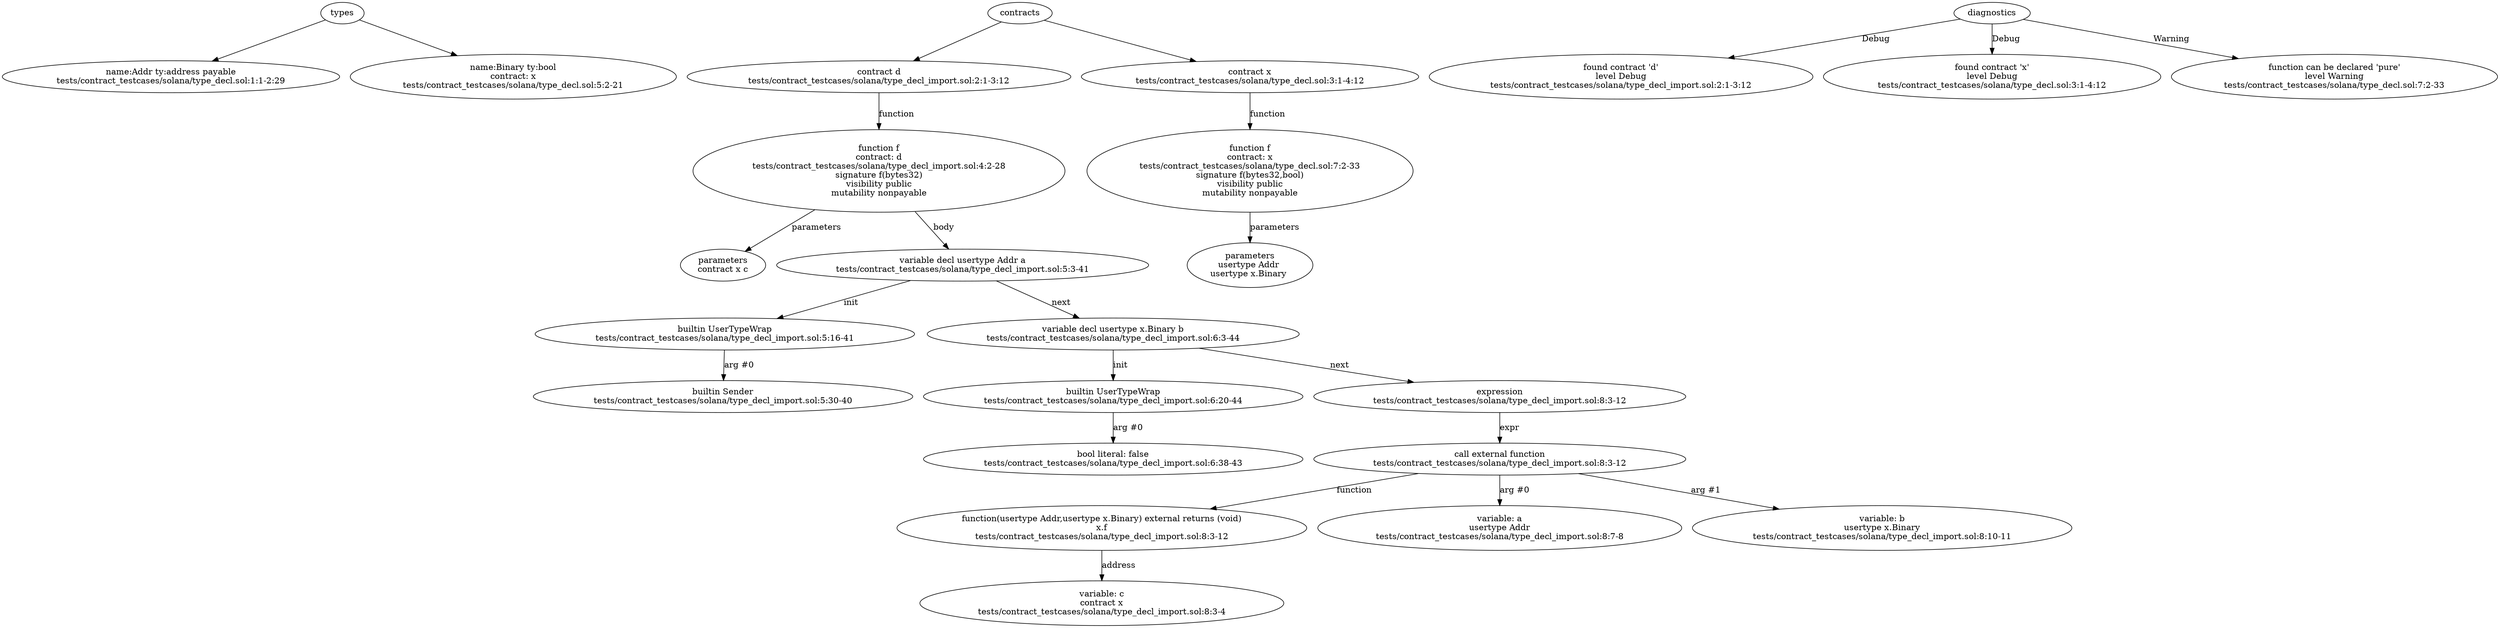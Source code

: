 strict digraph "tests/contract_testcases/solana/type_decl_import.sol" {
	Addr [label="name:Addr ty:address payable\ntests/contract_testcases/solana/type_decl.sol:1:1-2:29"]
	Binary [label="name:Binary ty:bool\ncontract: x\ntests/contract_testcases/solana/type_decl.sol:5:2-21"]
	contract [label="contract d\ntests/contract_testcases/solana/type_decl_import.sol:2:1-3:12"]
	f [label="function f\ncontract: d\ntests/contract_testcases/solana/type_decl_import.sol:4:2-28\nsignature f(bytes32)\nvisibility public\nmutability nonpayable"]
	parameters [label="parameters\ncontract x c"]
	var_decl [label="variable decl usertype Addr a\ntests/contract_testcases/solana/type_decl_import.sol:5:3-41"]
	builtins [label="builtin UserTypeWrap\ntests/contract_testcases/solana/type_decl_import.sol:5:16-41"]
	builtins_10 [label="builtin Sender\ntests/contract_testcases/solana/type_decl_import.sol:5:30-40"]
	var_decl_11 [label="variable decl usertype x.Binary b\ntests/contract_testcases/solana/type_decl_import.sol:6:3-44"]
	builtins_12 [label="builtin UserTypeWrap\ntests/contract_testcases/solana/type_decl_import.sol:6:20-44"]
	bool_literal [label="bool literal: false\ntests/contract_testcases/solana/type_decl_import.sol:6:38-43"]
	expr [label="expression\ntests/contract_testcases/solana/type_decl_import.sol:8:3-12"]
	call_external_function [label="call external function\ntests/contract_testcases/solana/type_decl_import.sol:8:3-12"]
	external_function [label="function(usertype Addr,usertype x.Binary) external returns (void)\nx.f\ntests/contract_testcases/solana/type_decl_import.sol:8:3-12"]
	variable [label="variable: c\ncontract x\ntests/contract_testcases/solana/type_decl_import.sol:8:3-4"]
	variable_18 [label="variable: a\nusertype Addr\ntests/contract_testcases/solana/type_decl_import.sol:8:7-8"]
	variable_19 [label="variable: b\nusertype x.Binary\ntests/contract_testcases/solana/type_decl_import.sol:8:10-11"]
	contract_20 [label="contract x\ntests/contract_testcases/solana/type_decl.sol:3:1-4:12"]
	f_21 [label="function f\ncontract: x\ntests/contract_testcases/solana/type_decl.sol:7:2-33\nsignature f(bytes32,bool)\nvisibility public\nmutability nonpayable"]
	parameters_22 [label="parameters\nusertype Addr \nusertype x.Binary "]
	diagnostic [label="found contract 'd'\nlevel Debug\ntests/contract_testcases/solana/type_decl_import.sol:2:1-3:12"]
	diagnostic_25 [label="found contract 'x'\nlevel Debug\ntests/contract_testcases/solana/type_decl.sol:3:1-4:12"]
	diagnostic_26 [label="function can be declared 'pure'\nlevel Warning\ntests/contract_testcases/solana/type_decl.sol:7:2-33"]
	types -> Addr
	types -> Binary
	contracts -> contract
	contract -> f [label="function"]
	f -> parameters [label="parameters"]
	f -> var_decl [label="body"]
	var_decl -> builtins [label="init"]
	builtins -> builtins_10 [label="arg #0"]
	var_decl -> var_decl_11 [label="next"]
	var_decl_11 -> builtins_12 [label="init"]
	builtins_12 -> bool_literal [label="arg #0"]
	var_decl_11 -> expr [label="next"]
	expr -> call_external_function [label="expr"]
	call_external_function -> external_function [label="function"]
	external_function -> variable [label="address"]
	call_external_function -> variable_18 [label="arg #0"]
	call_external_function -> variable_19 [label="arg #1"]
	contracts -> contract_20
	contract_20 -> f_21 [label="function"]
	f_21 -> parameters_22 [label="parameters"]
	diagnostics -> diagnostic [label="Debug"]
	diagnostics -> diagnostic_25 [label="Debug"]
	diagnostics -> diagnostic_26 [label="Warning"]
}
